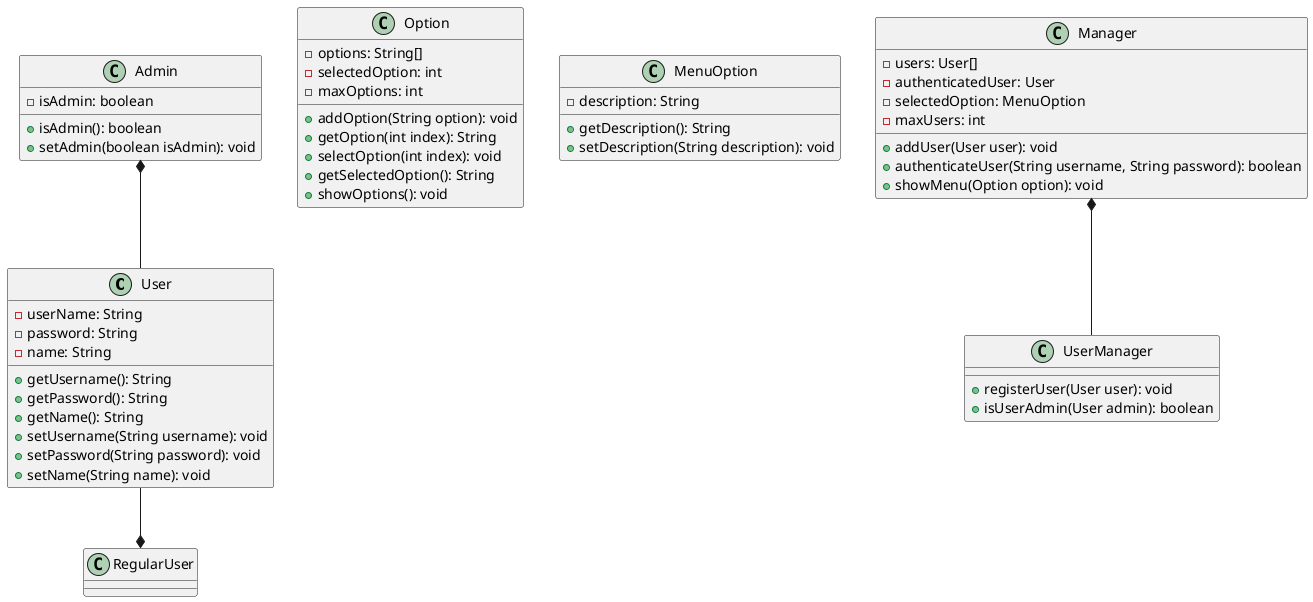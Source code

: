 @startuml
'https://plantuml.com/sequence-diagram

class User {
  -userName: String
  -password: String
  -name: String
  +getUsername(): String
  +getPassword(): String
  +getName(): String
  +setUsername(String username): void
  +setPassword(String password): void
  +setName(String name): void
}

class Admin{
  -isAdmin: boolean
  +isAdmin(): boolean
  +setAdmin(boolean isAdmin): void
}

class RegularUser{}

class Option {
  -options: String[]
  -selectedOption: int
  -maxOptions: int
  +addOption(String option): void
  +getOption(int index): String
  +selectOption(int index): void
  +getSelectedOption(): String
  +showOptions(): void
}
class MenuOption {
  -description: String
  +getDescription(): String
  +setDescription(String description): void
}
class Manager {
  -users: User[]
  -authenticatedUser: User
  -selectedOption: MenuOption
  -maxUsers: int
  +addUser(User user): void
  +authenticateUser(String username, String password): boolean
  +showMenu(Option option): void
}
class UserManager {
  +registerUser(User user): void
  +isUserAdmin(User admin): boolean
}
User --* RegularUser
Manager *-- UserManager
Admin *-- User
@enduml